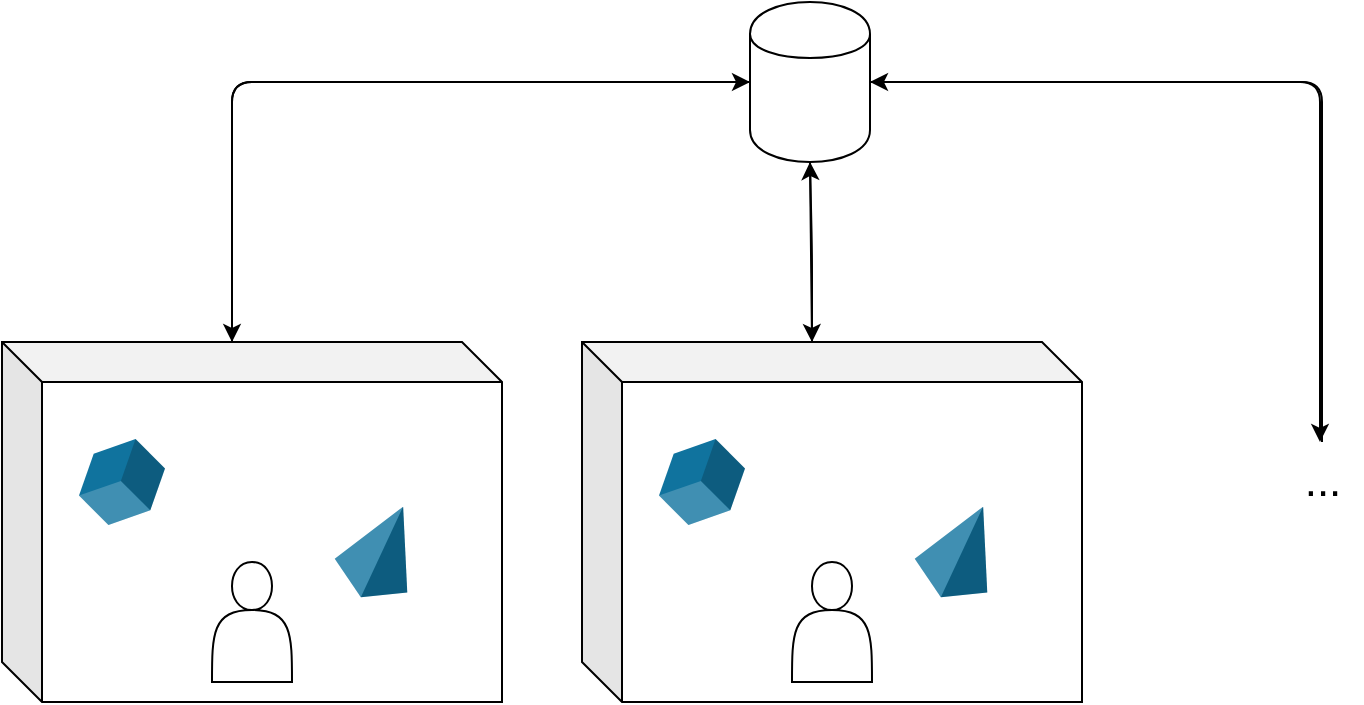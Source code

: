 <mxfile pages="2">
    <diagram name="GameLoop logics" id="K8I0entXAn2vORYXvAi0">
        <mxGraphModel dx="706" dy="485" grid="1" gridSize="10" guides="1" tooltips="1" connect="1" arrows="1" fold="1" page="1" pageScale="1" pageWidth="827" pageHeight="1169" math="0" shadow="0">
            <root>
                <mxCell id="0"/>
                <mxCell id="1" parent="0"/>
                <mxCell id="Mx0QtKUy2sC25ulfek0F-21" style="edgeStyle=orthogonalEdgeStyle;html=1;entryX=0;entryY=0;entryDx=115;entryDy=0;entryPerimeter=0;strokeColor=#000000;fontSize=22;exitX=0;exitY=0.5;exitDx=0;exitDy=0;" edge="1" parent="1" source="Mx0QtKUy2sC25ulfek0F-31" target="Mx0QtKUy2sC25ulfek0F-9">
                    <mxGeometry relative="1" as="geometry">
                        <mxPoint x="354" y="130" as="sourcePoint"/>
                    </mxGeometry>
                </mxCell>
                <mxCell id="Mx0QtKUy2sC25ulfek0F-22" style="edgeStyle=orthogonalEdgeStyle;html=1;entryX=0;entryY=0;entryDx=115;entryDy=0;entryPerimeter=0;strokeColor=#000000;fontSize=22;" edge="1" parent="1" target="Mx0QtKUy2sC25ulfek0F-15">
                    <mxGeometry relative="1" as="geometry">
                        <mxPoint x="414" y="160" as="sourcePoint"/>
                    </mxGeometry>
                </mxCell>
                <mxCell id="Mx0QtKUy2sC25ulfek0F-23" style="edgeStyle=orthogonalEdgeStyle;html=1;entryX=0.475;entryY=0;entryDx=0;entryDy=0;entryPerimeter=0;strokeColor=#000000;fontSize=22;exitX=1;exitY=0.5;exitDx=0;exitDy=0;" edge="1" parent="1" source="Mx0QtKUy2sC25ulfek0F-31" target="Mx0QtKUy2sC25ulfek0F-20">
                    <mxGeometry relative="1" as="geometry">
                        <mxPoint x="474" y="130" as="sourcePoint"/>
                    </mxGeometry>
                </mxCell>
                <mxCell id="Mx0QtKUy2sC25ulfek0F-25" style="edgeStyle=orthogonalEdgeStyle;html=1;exitX=0;exitY=0;exitDx=115;exitDy=0;exitPerimeter=0;entryX=0;entryY=0.5;entryDx=0;entryDy=0;strokeColor=#000000;fontSize=22;" edge="1" parent="1" source="Mx0QtKUy2sC25ulfek0F-9" target="Mx0QtKUy2sC25ulfek0F-31">
                    <mxGeometry relative="1" as="geometry">
                        <mxPoint x="354" y="130" as="targetPoint"/>
                    </mxGeometry>
                </mxCell>
                <mxCell id="Mx0QtKUy2sC25ulfek0F-9" value="" style="shape=cube;whiteSpace=wrap;html=1;boundedLbl=1;backgroundOutline=1;darkOpacity=0.05;darkOpacity2=0.1;" vertex="1" parent="1">
                    <mxGeometry x="10" y="250" width="250" height="180" as="geometry"/>
                </mxCell>
                <mxCell id="Mx0QtKUy2sC25ulfek0F-11" value="" style="shape=actor;whiteSpace=wrap;html=1;" vertex="1" parent="1">
                    <mxGeometry x="115" y="360" width="40" height="60" as="geometry"/>
                </mxCell>
                <mxCell id="Mx0QtKUy2sC25ulfek0F-12" value="" style="verticalLabelPosition=bottom;verticalAlign=top;html=1;shape=mxgraph.infographic.shadedCube;isoAngle=15;fillColor=#10739E;strokeColor=none;rotation=-45;" vertex="1" parent="1">
                    <mxGeometry x="50" y="300" width="40" height="40" as="geometry"/>
                </mxCell>
                <mxCell id="Mx0QtKUy2sC25ulfek0F-13" value="" style="verticalLabelPosition=bottom;verticalAlign=top;html=1;shape=mxgraph.infographic.shadedPyramid;fillColor=#10739E;strokeColor=none;rotation=25;" vertex="1" parent="1">
                    <mxGeometry x="180" y="330" width="40" height="50" as="geometry"/>
                </mxCell>
                <mxCell id="Mx0QtKUy2sC25ulfek0F-24" style="edgeStyle=orthogonalEdgeStyle;html=1;exitX=0;exitY=0;exitDx=115;exitDy=0;exitPerimeter=0;entryX=0.5;entryY=1;entryDx=0;entryDy=0;strokeColor=#000000;fontSize=22;" edge="1" parent="1" source="Mx0QtKUy2sC25ulfek0F-15">
                    <mxGeometry relative="1" as="geometry">
                        <mxPoint x="414" y="160" as="targetPoint"/>
                    </mxGeometry>
                </mxCell>
                <mxCell id="Mx0QtKUy2sC25ulfek0F-15" value="" style="shape=cube;whiteSpace=wrap;html=1;boundedLbl=1;backgroundOutline=1;darkOpacity=0.05;darkOpacity2=0.1;" vertex="1" parent="1">
                    <mxGeometry x="300" y="250" width="250" height="180" as="geometry"/>
                </mxCell>
                <mxCell id="Mx0QtKUy2sC25ulfek0F-16" value="" style="shape=actor;whiteSpace=wrap;html=1;" vertex="1" parent="1">
                    <mxGeometry x="405" y="360" width="40" height="60" as="geometry"/>
                </mxCell>
                <mxCell id="Mx0QtKUy2sC25ulfek0F-17" value="" style="verticalLabelPosition=bottom;verticalAlign=top;html=1;shape=mxgraph.infographic.shadedCube;isoAngle=15;fillColor=#10739E;strokeColor=none;rotation=-45;" vertex="1" parent="1">
                    <mxGeometry x="340" y="300" width="40" height="40" as="geometry"/>
                </mxCell>
                <mxCell id="Mx0QtKUy2sC25ulfek0F-18" value="" style="verticalLabelPosition=bottom;verticalAlign=top;html=1;shape=mxgraph.infographic.shadedPyramid;fillColor=#10739E;strokeColor=none;rotation=25;" vertex="1" parent="1">
                    <mxGeometry x="470" y="330" width="40" height="50" as="geometry"/>
                </mxCell>
                <mxCell id="Mx0QtKUy2sC25ulfek0F-26" style="edgeStyle=orthogonalEdgeStyle;html=1;entryX=1;entryY=0.5;entryDx=0;entryDy=0;strokeColor=#000000;fontSize=22;" edge="1" parent="1" source="Mx0QtKUy2sC25ulfek0F-20" target="Mx0QtKUy2sC25ulfek0F-31">
                    <mxGeometry relative="1" as="geometry">
                        <mxPoint x="474" y="130" as="targetPoint"/>
                        <Array as="points">
                            <mxPoint x="670" y="120"/>
                        </Array>
                    </mxGeometry>
                </mxCell>
                <mxCell id="Mx0QtKUy2sC25ulfek0F-20" value="&lt;font style=&quot;font-size: 22px;&quot;&gt;...&lt;/font&gt;" style="text;html=1;align=center;verticalAlign=middle;resizable=0;points=[];autosize=1;strokeColor=none;fillColor=none;" vertex="1" parent="1">
                    <mxGeometry x="650" y="300" width="40" height="40" as="geometry"/>
                </mxCell>
                <mxCell id="Mx0QtKUy2sC25ulfek0F-31" value="" style="shape=cylinder;whiteSpace=wrap;html=1;boundedLbl=1;backgroundOutline=1;fontSize=22;" vertex="1" parent="1">
                    <mxGeometry x="384" y="80" width="60" height="80" as="geometry"/>
                </mxCell>
            </root>
        </mxGraphModel>
    </diagram>
    <diagram id="ECH3pPtd6QQJtXg-LJKk" name="Struttura Progetto">
        <mxGraphModel dx="1130" dy="787" grid="1" gridSize="10" guides="1" tooltips="1" connect="1" arrows="1" fold="1" page="1" pageScale="1" pageWidth="827" pageHeight="1169" math="0" shadow="0">
            <root>
                <mxCell id="0"/>
                <mxCell id="1" parent="0"/>
                <mxCell id="9Mm-cmHZhTrKChTn1MuW-1" style="edgeStyle=none;rounded=0;html=1;entryX=0;entryY=0.5;entryDx=0;entryDy=0;fontSize=21;endArrow=none;endFill=0;exitX=1;exitY=0.5;exitDx=0;exitDy=0;" edge="1" parent="1" source="9Mm-cmHZhTrKChTn1MuW-13" target="9Mm-cmHZhTrKChTn1MuW-8">
                    <mxGeometry relative="1" as="geometry">
                        <mxPoint x="330.0" y="285" as="sourcePoint"/>
                    </mxGeometry>
                </mxCell>
                <mxCell id="9Mm-cmHZhTrKChTn1MuW-2" value="joins" style="edgeLabel;html=1;align=center;verticalAlign=middle;resizable=0;points=[];fontSize=21;" vertex="1" connectable="0" parent="9Mm-cmHZhTrKChTn1MuW-1">
                    <mxGeometry x="-0.136" relative="1" as="geometry">
                        <mxPoint x="21" as="offset"/>
                    </mxGeometry>
                </mxCell>
                <mxCell id="9Mm-cmHZhTrKChTn1MuW-3" value="0..2" style="edgeLabel;html=1;align=center;verticalAlign=middle;resizable=0;points=[];fontSize=21;" vertex="1" connectable="0" parent="9Mm-cmHZhTrKChTn1MuW-1">
                    <mxGeometry x="-0.85" y="-1" relative="1" as="geometry">
                        <mxPoint x="6" as="offset"/>
                    </mxGeometry>
                </mxCell>
                <mxCell id="9Mm-cmHZhTrKChTn1MuW-4" value="1" style="edgeLabel;html=1;align=center;verticalAlign=middle;resizable=0;points=[];fontSize=21;" vertex="1" connectable="0" parent="9Mm-cmHZhTrKChTn1MuW-1">
                    <mxGeometry x="0.793" relative="1" as="geometry">
                        <mxPoint x="-11" as="offset"/>
                    </mxGeometry>
                </mxCell>
                <mxCell id="9Mm-cmHZhTrKChTn1MuW-5" value="" style="endArrow=diamond;endFill=0;endSize=24;html=1;rounded=0;exitX=0.5;exitY=0;exitDx=0;exitDy=0;entryX=0.5;entryY=1;entryDx=0;entryDy=0;" edge="1" parent="1" source="9Mm-cmHZhTrKChTn1MuW-25" target="9Mm-cmHZhTrKChTn1MuW-17">
                    <mxGeometry width="160" relative="1" as="geometry">
                        <mxPoint x="200" y="500" as="sourcePoint"/>
                        <mxPoint x="200" y="630" as="targetPoint"/>
                        <Array as="points"/>
                    </mxGeometry>
                </mxCell>
                <mxCell id="9Mm-cmHZhTrKChTn1MuW-6" value="&lt;font style=&quot;font-size: 21px;&quot;&gt;0..2&lt;/font&gt;" style="edgeLabel;html=1;align=center;verticalAlign=middle;resizable=0;points=[];" vertex="1" connectable="0" parent="9Mm-cmHZhTrKChTn1MuW-5">
                    <mxGeometry x="-0.819" y="-2" relative="1" as="geometry">
                        <mxPoint x="-2" y="-78" as="offset"/>
                    </mxGeometry>
                </mxCell>
                <mxCell id="9Mm-cmHZhTrKChTn1MuW-7" value="*" style="edgeLabel;html=1;align=center;verticalAlign=middle;resizable=0;points=[];fontSize=21;" vertex="1" connectable="0" parent="9Mm-cmHZhTrKChTn1MuW-5">
                    <mxGeometry x="-0.715" y="2" relative="1" as="geometry">
                        <mxPoint as="offset"/>
                    </mxGeometry>
                </mxCell>
                <mxCell id="9Mm-cmHZhTrKChTn1MuW-8" value="Game" style="rounded=0;whiteSpace=wrap;html=1;fontSize=21;" vertex="1" parent="1">
                    <mxGeometry x="510" y="250" width="120" height="60" as="geometry"/>
                </mxCell>
                <mxCell id="9Mm-cmHZhTrKChTn1MuW-9" style="edgeStyle=orthogonalEdgeStyle;rounded=0;html=1;exitX=0.25;exitY=1;exitDx=0;exitDy=0;entryX=0.5;entryY=0;entryDx=0;entryDy=0;fontSize=21;endArrow=none;endFill=0;" edge="1" parent="1" source="9Mm-cmHZhTrKChTn1MuW-13" target="9Mm-cmHZhTrKChTn1MuW-17">
                    <mxGeometry relative="1" as="geometry"/>
                </mxCell>
                <mxCell id="9Mm-cmHZhTrKChTn1MuW-10" value="holds" style="edgeLabel;html=1;align=center;verticalAlign=middle;resizable=0;points=[];fontSize=21;" vertex="1" connectable="0" parent="9Mm-cmHZhTrKChTn1MuW-9">
                    <mxGeometry x="-0.142" y="-1" relative="1" as="geometry">
                        <mxPoint x="-12" y="-1" as="offset"/>
                    </mxGeometry>
                </mxCell>
                <mxCell id="9Mm-cmHZhTrKChTn1MuW-11" value="1" style="edgeLabel;html=1;align=center;verticalAlign=middle;resizable=0;points=[];fontSize=21;" vertex="1" connectable="0" parent="9Mm-cmHZhTrKChTn1MuW-9">
                    <mxGeometry x="-0.75" y="1" relative="1" as="geometry">
                        <mxPoint as="offset"/>
                    </mxGeometry>
                </mxCell>
                <mxCell id="9Mm-cmHZhTrKChTn1MuW-12" value="1" style="edgeLabel;html=1;align=center;verticalAlign=middle;resizable=0;points=[];fontSize=21;" vertex="1" connectable="0" parent="9Mm-cmHZhTrKChTn1MuW-9">
                    <mxGeometry x="0.797" relative="1" as="geometry">
                        <mxPoint x="4" y="-9" as="offset"/>
                    </mxGeometry>
                </mxCell>
                <mxCell id="9Mm-cmHZhTrKChTn1MuW-13" value="Player" style="rounded=0;whiteSpace=wrap;html=1;fontSize=21;" vertex="1" parent="1">
                    <mxGeometry x="160" y="250" width="120" height="60" as="geometry"/>
                </mxCell>
                <mxCell id="9Mm-cmHZhTrKChTn1MuW-14" style="edgeStyle=orthogonalEdgeStyle;rounded=0;html=1;entryX=0.75;entryY=1;entryDx=0;entryDy=0;strokeWidth=1;fontSize=21;endArrow=diamond;endFill=1;endSize=20;" edge="1" parent="1" source="9Mm-cmHZhTrKChTn1MuW-16" target="9Mm-cmHZhTrKChTn1MuW-8">
                    <mxGeometry relative="1" as="geometry"/>
                </mxCell>
                <mxCell id="9Mm-cmHZhTrKChTn1MuW-15" value="1" style="edgeLabel;html=1;align=center;verticalAlign=middle;resizable=0;points=[];fontSize=21;" vertex="1" connectable="0" parent="9Mm-cmHZhTrKChTn1MuW-14">
                    <mxGeometry x="-0.814" y="1" relative="1" as="geometry">
                        <mxPoint x="1" y="-3" as="offset"/>
                    </mxGeometry>
                </mxCell>
                <mxCell id="9Mm-cmHZhTrKChTn1MuW-16" value="Turn" style="rounded=0;whiteSpace=wrap;html=1;fontSize=21;" vertex="1" parent="1">
                    <mxGeometry x="610" y="420" width="120" height="60" as="geometry"/>
                </mxCell>
                <mxCell id="9Mm-cmHZhTrKChTn1MuW-17" value="Deck" style="rounded=0;whiteSpace=wrap;html=1;fontSize=21;" vertex="1" parent="1">
                    <mxGeometry x="40" y="420" width="120" height="60" as="geometry"/>
                </mxCell>
                <mxCell id="9Mm-cmHZhTrKChTn1MuW-18" style="edgeStyle=orthogonalEdgeStyle;rounded=0;html=1;entryX=0.25;entryY=1;entryDx=0;entryDy=0;strokeWidth=1;fontSize=21;endArrow=diamond;endFill=1;endSize=20;" edge="1" parent="1" source="9Mm-cmHZhTrKChTn1MuW-20" target="9Mm-cmHZhTrKChTn1MuW-8">
                    <mxGeometry relative="1" as="geometry"/>
                </mxCell>
                <mxCell id="9Mm-cmHZhTrKChTn1MuW-19" value="1" style="edgeLabel;html=1;align=center;verticalAlign=middle;resizable=0;points=[];fontSize=21;" vertex="1" connectable="0" parent="9Mm-cmHZhTrKChTn1MuW-18">
                    <mxGeometry x="-0.85" relative="1" as="geometry">
                        <mxPoint y="-5" as="offset"/>
                    </mxGeometry>
                </mxCell>
                <mxCell id="9Mm-cmHZhTrKChTn1MuW-20" value="BattleField" style="whiteSpace=wrap;html=1;fontSize=21;" vertex="1" parent="1">
                    <mxGeometry x="390" y="420" width="120" height="60" as="geometry"/>
                </mxCell>
                <mxCell id="9Mm-cmHZhTrKChTn1MuW-21" style="edgeStyle=orthogonalEdgeStyle;html=1;entryX=0.5;entryY=1;entryDx=0;entryDy=0;fontSize=21;endArrow=none;endFill=0;exitX=1;exitY=0.5;exitDx=0;exitDy=0;strokeWidth=1;rounded=0;endSize=20;" edge="1" parent="1" source="9Mm-cmHZhTrKChTn1MuW-25" target="9Mm-cmHZhTrKChTn1MuW-20">
                    <mxGeometry relative="1" as="geometry"/>
                </mxCell>
                <mxCell id="9Mm-cmHZhTrKChTn1MuW-22" value="0..1" style="edgeLabel;html=1;align=center;verticalAlign=middle;resizable=0;points=[];fontSize=21;" vertex="1" connectable="0" parent="9Mm-cmHZhTrKChTn1MuW-21">
                    <mxGeometry x="0.801" y="1" relative="1" as="geometry">
                        <mxPoint x="1" y="-15" as="offset"/>
                    </mxGeometry>
                </mxCell>
                <mxCell id="9Mm-cmHZhTrKChTn1MuW-23" value="*" style="edgeLabel;html=1;align=center;verticalAlign=middle;resizable=0;points=[];fontSize=21;" vertex="1" connectable="0" parent="9Mm-cmHZhTrKChTn1MuW-21">
                    <mxGeometry x="-0.932" y="1" relative="1" as="geometry">
                        <mxPoint as="offset"/>
                    </mxGeometry>
                </mxCell>
                <mxCell id="9Mm-cmHZhTrKChTn1MuW-24" value="is placed in" style="edgeLabel;html=1;align=center;verticalAlign=middle;resizable=0;points=[];fontSize=21;" vertex="1" connectable="0" parent="9Mm-cmHZhTrKChTn1MuW-21">
                    <mxGeometry x="0.104" y="1" relative="1" as="geometry">
                        <mxPoint as="offset"/>
                    </mxGeometry>
                </mxCell>
                <mxCell id="9Mm-cmHZhTrKChTn1MuW-25" value="Card" style="rounded=0;whiteSpace=wrap;html=1;fontSize=21;" vertex="1" parent="1">
                    <mxGeometry x="40" y="610" width="120" height="60" as="geometry"/>
                </mxCell>
            </root>
        </mxGraphModel>
    </diagram>
    <diagram id="wANbDn2j-jqP6U3QL-yj" name="daisy chain">
        <mxGraphModel dx="1130" dy="776" grid="1" gridSize="10" guides="1" tooltips="1" connect="1" arrows="1" fold="1" page="1" pageScale="1" pageWidth="850" pageHeight="1100" math="0" shadow="0">
            <root>
                <mxCell id="0"/>
                <mxCell id="1" parent="0"/>
                <mxCell id="u9k8YTGe8svrHLL1ocL_-1" style="edgeStyle=none;html=1;exitX=0.25;exitY=1;exitDx=0;exitDy=0;entryX=0.5;entryY=0;entryDx=0;entryDy=0;fontSize=25;" edge="1" parent="1" source="u9k8YTGe8svrHLL1ocL_-3" target="u9k8YTGe8svrHLL1ocL_-8">
                    <mxGeometry relative="1" as="geometry"/>
                </mxCell>
                <mxCell id="u9k8YTGe8svrHLL1ocL_-2" style="edgeStyle=none;html=1;exitX=0.75;exitY=1;exitDx=0;exitDy=0;entryX=0.5;entryY=0;entryDx=0;entryDy=0;fontSize=25;" edge="1" parent="1" source="u9k8YTGe8svrHLL1ocL_-3" target="u9k8YTGe8svrHLL1ocL_-9">
                    <mxGeometry relative="1" as="geometry"/>
                </mxCell>
                <mxCell id="u9k8YTGe8svrHLL1ocL_-3" value="CLIENT 1" style="rounded=0;whiteSpace=wrap;html=1;" vertex="1" parent="1">
                    <mxGeometry x="70" y="430" width="120" height="60" as="geometry"/>
                </mxCell>
                <mxCell id="u9k8YTGe8svrHLL1ocL_-4" style="edgeStyle=none;html=1;exitX=0.25;exitY=1;exitDx=0;exitDy=0;entryX=0.5;entryY=0;entryDx=0;entryDy=0;fontSize=25;" edge="1" parent="1" source="u9k8YTGe8svrHLL1ocL_-6" target="u9k8YTGe8svrHLL1ocL_-10">
                    <mxGeometry relative="1" as="geometry"/>
                </mxCell>
                <mxCell id="u9k8YTGe8svrHLL1ocL_-5" style="edgeStyle=none;html=1;exitX=0.75;exitY=1;exitDx=0;exitDy=0;entryX=0.5;entryY=0;entryDx=0;entryDy=0;fontSize=25;" edge="1" parent="1" source="u9k8YTGe8svrHLL1ocL_-6" target="u9k8YTGe8svrHLL1ocL_-11">
                    <mxGeometry relative="1" as="geometry"/>
                </mxCell>
                <mxCell id="u9k8YTGe8svrHLL1ocL_-6" value="CLIENT 2" style="rounded=0;whiteSpace=wrap;html=1;" vertex="1" parent="1">
                    <mxGeometry x="390" y="430" width="120" height="60" as="geometry"/>
                </mxCell>
                <mxCell id="u9k8YTGe8svrHLL1ocL_-7" value="&lt;font style=&quot;font-size: 25px;&quot;&gt;...&lt;/font&gt;" style="text;html=1;align=center;verticalAlign=middle;resizable=0;points=[];autosize=1;strokeColor=none;fillColor=none;" vertex="1" parent="1">
                    <mxGeometry x="710" y="440" width="40" height="40" as="geometry"/>
                </mxCell>
                <mxCell id="u9k8YTGe8svrHLL1ocL_-8" value="VIEW 1" style="rounded=0;whiteSpace=wrap;html=1;" vertex="1" parent="1">
                    <mxGeometry x="10" y="535" width="100" height="50" as="geometry"/>
                </mxCell>
                <mxCell id="u9k8YTGe8svrHLL1ocL_-9" value="MODEL 1" style="rounded=0;whiteSpace=wrap;html=1;" vertex="1" parent="1">
                    <mxGeometry x="150" y="535" width="100" height="50" as="geometry"/>
                </mxCell>
                <mxCell id="u9k8YTGe8svrHLL1ocL_-10" value="VIEW 2" style="rounded=0;whiteSpace=wrap;html=1;" vertex="1" parent="1">
                    <mxGeometry x="330" y="535" width="100" height="50" as="geometry"/>
                </mxCell>
                <mxCell id="u9k8YTGe8svrHLL1ocL_-11" value="MODEL 2" style="rounded=0;whiteSpace=wrap;html=1;" vertex="1" parent="1">
                    <mxGeometry x="470" y="535" width="100" height="50" as="geometry"/>
                </mxCell>
                <mxCell id="u9k8YTGe8svrHLL1ocL_-12" style="edgeStyle=none;html=1;exitX=0.31;exitY=0.8;exitDx=0;exitDy=0;exitPerimeter=0;entryX=0.5;entryY=0;entryDx=0;entryDy=0;fontSize=25;" edge="1" parent="1" source="u9k8YTGe8svrHLL1ocL_-15" target="u9k8YTGe8svrHLL1ocL_-3">
                    <mxGeometry relative="1" as="geometry"/>
                </mxCell>
                <mxCell id="u9k8YTGe8svrHLL1ocL_-13" style="edgeStyle=none;html=1;exitX=0.55;exitY=0.95;exitDx=0;exitDy=0;exitPerimeter=0;entryX=0.5;entryY=0;entryDx=0;entryDy=0;fontSize=25;" edge="1" parent="1" source="u9k8YTGe8svrHLL1ocL_-15" target="u9k8YTGe8svrHLL1ocL_-6">
                    <mxGeometry relative="1" as="geometry"/>
                </mxCell>
                <mxCell id="u9k8YTGe8svrHLL1ocL_-14" style="edgeStyle=none;html=1;exitX=0.8;exitY=0.8;exitDx=0;exitDy=0;exitPerimeter=0;entryX=0.425;entryY=0.025;entryDx=0;entryDy=0;entryPerimeter=0;fontSize=25;" edge="1" parent="1" source="u9k8YTGe8svrHLL1ocL_-15" target="u9k8YTGe8svrHLL1ocL_-7">
                    <mxGeometry relative="1" as="geometry"/>
                </mxCell>
                <mxCell id="u9k8YTGe8svrHLL1ocL_-15" value="Reflector" style="ellipse;shape=cloud;whiteSpace=wrap;html=1;fontSize=25;" vertex="1" parent="1">
                    <mxGeometry x="180" y="260" width="490" height="120" as="geometry"/>
                </mxCell>
                <mxCell id="u9k8YTGe8svrHLL1ocL_-16" style="edgeStyle=orthogonalEdgeStyle;html=1;entryX=0.5;entryY=1;entryDx=0;entryDy=0;fontSize=25;fontColor=#FF0000;strokeColor=#FF0000;" edge="1" parent="1" source="u9k8YTGe8svrHLL1ocL_-19" target="u9k8YTGe8svrHLL1ocL_-9">
                    <mxGeometry relative="1" as="geometry">
                        <Array as="points">
                            <mxPoint x="200" y="660"/>
                        </Array>
                    </mxGeometry>
                </mxCell>
                <mxCell id="u9k8YTGe8svrHLL1ocL_-17" style="edgeStyle=orthogonalEdgeStyle;html=1;entryX=0.5;entryY=1;entryDx=0;entryDy=0;fontSize=25;fontColor=#FF0000;strokeColor=#FF0000;" edge="1" parent="1" source="u9k8YTGe8svrHLL1ocL_-19" target="u9k8YTGe8svrHLL1ocL_-11">
                    <mxGeometry relative="1" as="geometry"/>
                </mxCell>
                <mxCell id="u9k8YTGe8svrHLL1ocL_-18" style="edgeStyle=orthogonalEdgeStyle;html=1;entryX=0.466;entryY=1.026;entryDx=0;entryDy=0;entryPerimeter=0;fontSize=25;fontColor=#FF0000;strokeColor=#FF0000;" edge="1" parent="1" source="u9k8YTGe8svrHLL1ocL_-19" target="u9k8YTGe8svrHLL1ocL_-7">
                    <mxGeometry relative="1" as="geometry"/>
                </mxCell>
                <mxCell id="u9k8YTGe8svrHLL1ocL_-19" value="&lt;font color=&quot;#ff0000&quot;&gt;BIT-IDENTICAL&lt;/font&gt;" style="text;html=1;align=center;verticalAlign=middle;resizable=0;points=[];autosize=1;strokeColor=none;fillColor=none;fontSize=25;" vertex="1" parent="1">
                    <mxGeometry x="260" y="640" width="200" height="40" as="geometry"/>
                </mxCell>
                <mxCell id="u9k8YTGe8svrHLL1ocL_-20" value="CLIENT 1" style="rounded=0;whiteSpace=wrap;html=1;" vertex="1" parent="1">
                    <mxGeometry x="70" y="430" width="120" height="60" as="geometry"/>
                </mxCell>
                <mxCell id="u9k8YTGe8svrHLL1ocL_-21" style="edgeStyle=none;html=1;exitX=0.25;exitY=1;exitDx=0;exitDy=0;entryX=0.5;entryY=0;entryDx=0;entryDy=0;fontSize=25;" edge="1" parent="1" source="u9k8YTGe8svrHLL1ocL_-20" target="u9k8YTGe8svrHLL1ocL_-22">
                    <mxGeometry relative="1" as="geometry"/>
                </mxCell>
                <mxCell id="u9k8YTGe8svrHLL1ocL_-22" value="VIEW 1" style="rounded=0;whiteSpace=wrap;html=1;" vertex="1" parent="1">
                    <mxGeometry x="10" y="535" width="100" height="50" as="geometry"/>
                </mxCell>
                <mxCell id="u9k8YTGe8svrHLL1ocL_-23" style="edgeStyle=none;html=1;exitX=0.75;exitY=1;exitDx=0;exitDy=0;entryX=0.5;entryY=0;entryDx=0;entryDy=0;fontSize=25;" edge="1" parent="1" source="u9k8YTGe8svrHLL1ocL_-20">
                    <mxGeometry relative="1" as="geometry">
                        <mxPoint x="200.0" y="535" as="targetPoint"/>
                    </mxGeometry>
                </mxCell>
                <mxCell id="u9k8YTGe8svrHLL1ocL_-24" style="edgeStyle=orthogonalEdgeStyle;html=1;exitX=1;exitY=0.5;exitDx=0;exitDy=0;entryX=0.5;entryY=0;entryDx=0;entryDy=0;entryPerimeter=0;" edge="1" parent="1" source="u9k8YTGe8svrHLL1ocL_-27" target="u9k8YTGe8svrHLL1ocL_-37">
                    <mxGeometry relative="1" as="geometry"/>
                </mxCell>
                <mxCell id="u9k8YTGe8svrHLL1ocL_-25" style="edgeStyle=orthogonalEdgeStyle;html=1;exitX=0.5;exitY=1;exitDx=0;exitDy=0;entryX=0.5;entryY=0;entryDx=0;entryDy=0;" edge="1" parent="1" source="u9k8YTGe8svrHLL1ocL_-27" target="u9k8YTGe8svrHLL1ocL_-33">
                    <mxGeometry relative="1" as="geometry"/>
                </mxCell>
                <mxCell id="u9k8YTGe8svrHLL1ocL_-26" style="edgeStyle=orthogonalEdgeStyle;html=1;exitX=0;exitY=0.5;exitDx=0;exitDy=0;entryX=0.5;entryY=0;entryDx=0;entryDy=0;" edge="1" parent="1" source="u9k8YTGe8svrHLL1ocL_-27" target="u9k8YTGe8svrHLL1ocL_-29">
                    <mxGeometry relative="1" as="geometry"/>
                </mxCell>
                <mxCell id="u9k8YTGe8svrHLL1ocL_-27" value="MODEL" style="rounded=0;whiteSpace=wrap;html=1;" vertex="1" parent="1">
                    <mxGeometry x="375" y="790" width="100" height="50" as="geometry"/>
                </mxCell>
                <mxCell id="u9k8YTGe8svrHLL1ocL_-28" style="edgeStyle=orthogonalEdgeStyle;html=1;exitX=0.5;exitY=0;exitDx=0;exitDy=0;entryX=0;entryY=0.5;entryDx=0;entryDy=0;" edge="1" parent="1" source="u9k8YTGe8svrHLL1ocL_-29" target="u9k8YTGe8svrHLL1ocL_-27">
                    <mxGeometry relative="1" as="geometry"/>
                </mxCell>
                <mxCell id="u9k8YTGe8svrHLL1ocL_-29" value="CLIENT 1" style="rounded=0;whiteSpace=wrap;html=1;" vertex="1" parent="1">
                    <mxGeometry x="70" y="970" width="120" height="60" as="geometry"/>
                </mxCell>
                <mxCell id="u9k8YTGe8svrHLL1ocL_-30" style="edgeStyle=none;html=1;entryX=0.5;entryY=0;entryDx=0;entryDy=0;fontSize=25;exitX=0.5;exitY=1;exitDx=0;exitDy=0;" edge="1" parent="1" source="u9k8YTGe8svrHLL1ocL_-29" target="u9k8YTGe8svrHLL1ocL_-31">
                    <mxGeometry relative="1" as="geometry">
                        <mxPoint x="100" y="1030" as="sourcePoint"/>
                    </mxGeometry>
                </mxCell>
                <mxCell id="u9k8YTGe8svrHLL1ocL_-31" value="VIEW 1" style="rounded=0;whiteSpace=wrap;html=1;" vertex="1" parent="1">
                    <mxGeometry x="80" y="1090" width="100" height="50" as="geometry"/>
                </mxCell>
                <mxCell id="u9k8YTGe8svrHLL1ocL_-32" style="edgeStyle=orthogonalEdgeStyle;html=1;exitX=0.5;exitY=0;exitDx=0;exitDy=0;entryX=0.5;entryY=1;entryDx=0;entryDy=0;" edge="1" parent="1" source="u9k8YTGe8svrHLL1ocL_-33" target="u9k8YTGe8svrHLL1ocL_-27">
                    <mxGeometry relative="1" as="geometry"/>
                </mxCell>
                <mxCell id="u9k8YTGe8svrHLL1ocL_-33" value="CLIENT 2" style="rounded=0;whiteSpace=wrap;html=1;" vertex="1" parent="1">
                    <mxGeometry x="365" y="970" width="120" height="60" as="geometry"/>
                </mxCell>
                <mxCell id="u9k8YTGe8svrHLL1ocL_-34" style="edgeStyle=none;html=1;entryX=0.5;entryY=0;entryDx=0;entryDy=0;fontSize=25;exitX=0.5;exitY=1;exitDx=0;exitDy=0;" edge="1" parent="1" source="u9k8YTGe8svrHLL1ocL_-33" target="u9k8YTGe8svrHLL1ocL_-35">
                    <mxGeometry relative="1" as="geometry">
                        <mxPoint x="395" y="1030" as="sourcePoint"/>
                    </mxGeometry>
                </mxCell>
                <mxCell id="u9k8YTGe8svrHLL1ocL_-35" value="VIEW 2" style="rounded=0;whiteSpace=wrap;html=1;" vertex="1" parent="1">
                    <mxGeometry x="375" y="1090" width="100" height="50" as="geometry"/>
                </mxCell>
                <mxCell id="u9k8YTGe8svrHLL1ocL_-36" style="edgeStyle=orthogonalEdgeStyle;html=1;entryX=1;entryY=0.5;entryDx=0;entryDy=0;" edge="1" parent="1" source="u9k8YTGe8svrHLL1ocL_-37" target="u9k8YTGe8svrHLL1ocL_-27">
                    <mxGeometry relative="1" as="geometry">
                        <Array as="points">
                            <mxPoint x="680" y="815"/>
                        </Array>
                    </mxGeometry>
                </mxCell>
                <mxCell id="u9k8YTGe8svrHLL1ocL_-37" value="&lt;font style=&quot;font-size: 25px;&quot;&gt;...&lt;/font&gt;" style="text;html=1;align=center;verticalAlign=middle;resizable=0;points=[];autosize=1;strokeColor=none;fillColor=none;" vertex="1" parent="1">
                    <mxGeometry x="660" y="990" width="40" height="40" as="geometry"/>
                </mxCell>
                <mxCell id="u9k8YTGe8svrHLL1ocL_-38" style="edgeStyle=orthogonalEdgeStyle;html=1;entryX=1;entryY=0.5;entryDx=0;entryDy=0;strokeColor=#000000;fontSize=25;fontColor=#FF0000;endArrow=none;endFill=0;dashed=1;" edge="1" parent="1">
                    <mxGeometry relative="1" as="geometry">
                        <mxPoint x="830" y="720" as="sourcePoint"/>
                        <mxPoint y="720" as="targetPoint"/>
                        <Array as="points">
                            <mxPoint x="205" y="720"/>
                        </Array>
                    </mxGeometry>
                </mxCell>
            </root>
        </mxGraphModel>
    </diagram>
</mxfile>
